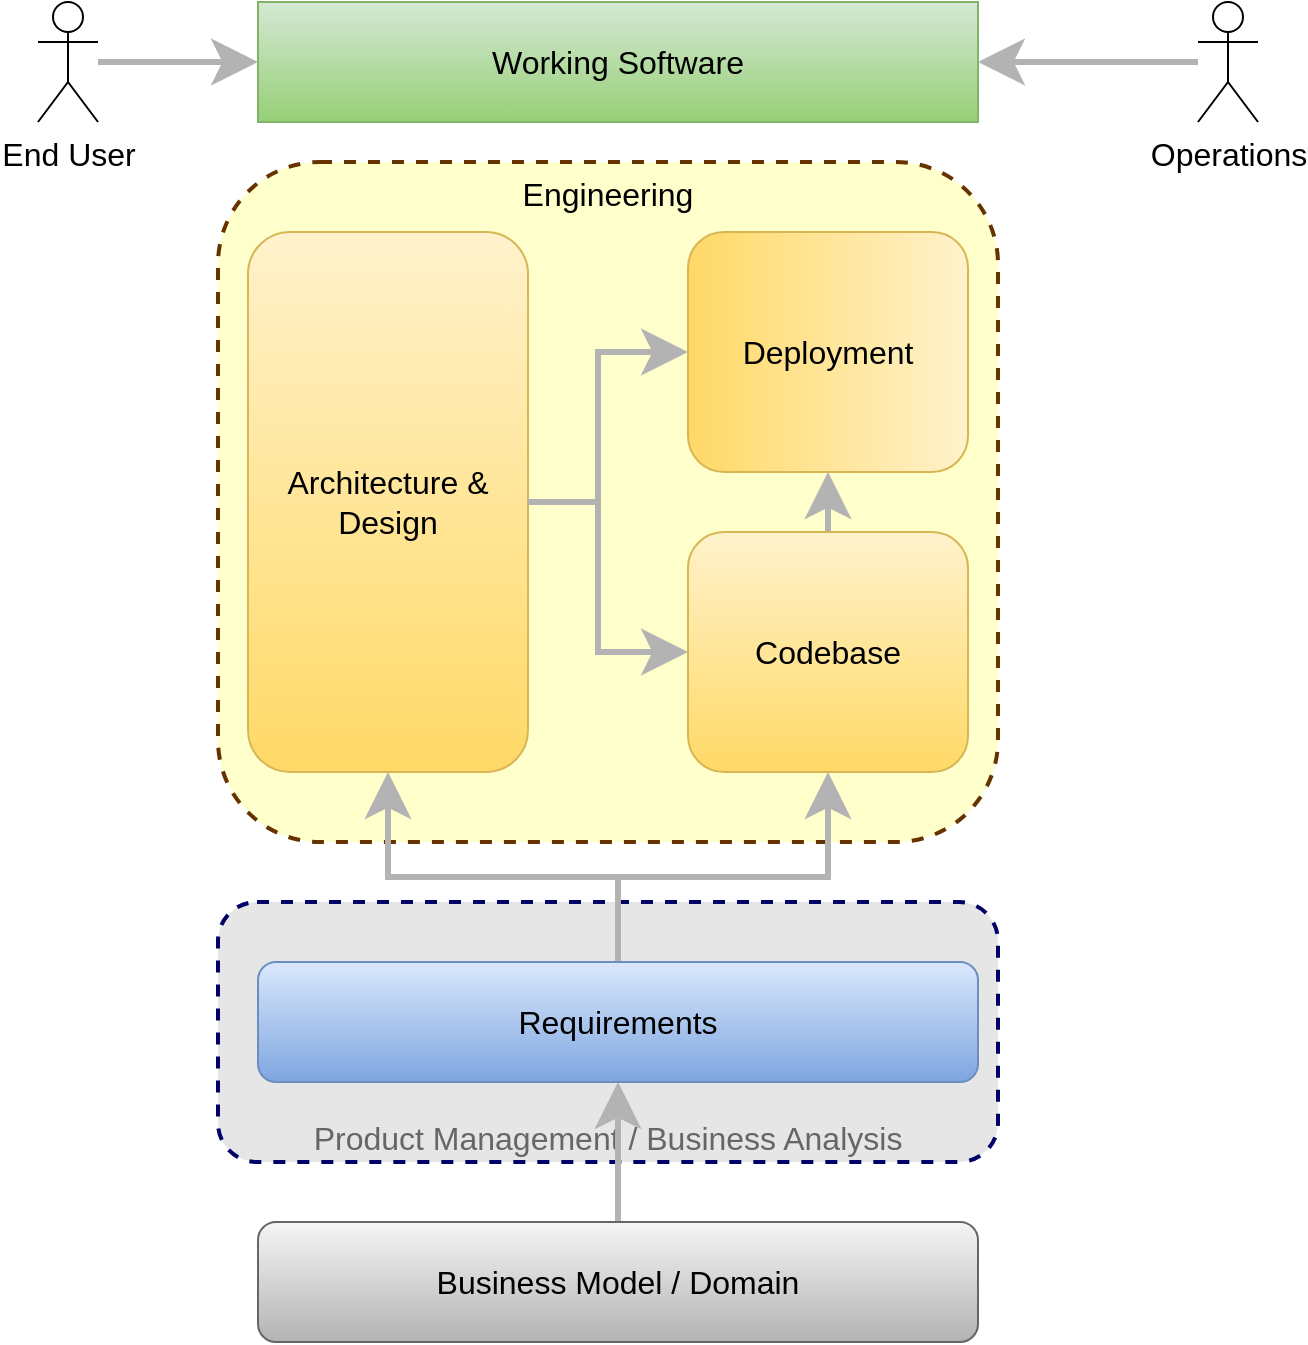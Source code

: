 <mxfile version="20.3.0" type="device" pages="12"><diagram id="WZPbnOkXTVhxq7-NwlL0" name="Page-1"><mxGraphModel dx="868" dy="512" grid="1" gridSize="10" guides="1" tooltips="1" connect="1" arrows="1" fold="1" page="1" pageScale="1" pageWidth="850" pageHeight="1100" math="0" shadow="0"><root><mxCell id="0"/><mxCell id="1" parent="0"/><mxCell id="uoFSb_SOEliDz5zGn2gA-25" value="Product Management / Business Analysis" style="rounded=1;html=1;fontSize=16;dashed=1;strokeWidth=2;verticalAlign=bottom;strokeColor=#000066;fillColor=#E6E6E6;align=center;whiteSpace=wrap;fontColor=#666666;" parent="1" vertex="1"><mxGeometry x="220" y="520" width="390" height="130" as="geometry"/></mxCell><mxCell id="uoFSb_SOEliDz5zGn2gA-24" value="Engineering" style="rounded=1;whiteSpace=wrap;html=1;fontSize=16;dashed=1;strokeWidth=2;verticalAlign=top;strokeColor=#663300;fillColor=#FFFFCC;" parent="1" vertex="1"><mxGeometry x="220" y="150" width="390" height="340" as="geometry"/></mxCell><mxCell id="uoFSb_SOEliDz5zGn2gA-13" value="" style="edgeStyle=orthogonalEdgeStyle;rounded=0;orthogonalLoop=1;jettySize=auto;html=1;fontSize=12;endArrow=classic;startSize=14;endSize=14;endFill=1;shadow=0;strokeWidth=3;strokeColor=#B3B3B3;" parent="1" source="uoFSb_SOEliDz5zGn2gA-1" target="uoFSb_SOEliDz5zGn2gA-2" edge="1"><mxGeometry relative="1" as="geometry"/></mxCell><mxCell id="uoFSb_SOEliDz5zGn2gA-1" value="Business Model / Domain" style="rounded=1;whiteSpace=wrap;html=1;fontSize=16;fillColor=#f5f5f5;gradientColor=#b3b3b3;strokeColor=#666666;glass=0;shadow=0;" parent="1" vertex="1"><mxGeometry x="240" y="680" width="360" height="60" as="geometry"/></mxCell><mxCell id="uoFSb_SOEliDz5zGn2gA-19" value="" style="edgeStyle=orthogonalEdgeStyle;rounded=0;orthogonalLoop=1;jettySize=auto;html=1;shadow=0;strokeColor=#B3B3B3;strokeWidth=3;fontSize=12;endArrow=classic;endFill=1;startSize=14;endSize=14;" parent="1" source="uoFSb_SOEliDz5zGn2gA-2" target="uoFSb_SOEliDz5zGn2gA-4" edge="1"><mxGeometry relative="1" as="geometry"/></mxCell><mxCell id="uoFSb_SOEliDz5zGn2gA-20" value="" style="edgeStyle=orthogonalEdgeStyle;rounded=0;orthogonalLoop=1;jettySize=auto;html=1;shadow=0;strokeColor=#B3B3B3;strokeWidth=3;fontSize=12;endArrow=classic;endFill=1;startSize=14;endSize=14;entryX=0.5;entryY=1;entryDx=0;entryDy=0;" parent="1" source="uoFSb_SOEliDz5zGn2gA-2" target="uoFSb_SOEliDz5zGn2gA-3" edge="1"><mxGeometry relative="1" as="geometry"><mxPoint x="270" y="450" as="targetPoint"/></mxGeometry></mxCell><mxCell id="uoFSb_SOEliDz5zGn2gA-2" value="Requirements" style="rounded=1;whiteSpace=wrap;html=1;fontSize=16;fillColor=#dae8fc;gradientColor=#7ea6e0;strokeColor=#6c8ebf;glass=0;" parent="1" vertex="1"><mxGeometry x="240" y="550" width="360" height="60" as="geometry"/></mxCell><mxCell id="uoFSb_SOEliDz5zGn2gA-21" value="" style="edgeStyle=orthogonalEdgeStyle;rounded=0;orthogonalLoop=1;jettySize=auto;html=1;shadow=0;strokeColor=#B3B3B3;strokeWidth=3;fontSize=12;endArrow=classic;endFill=1;startSize=14;endSize=14;exitX=1;exitY=0.5;exitDx=0;exitDy=0;entryX=0;entryY=0.5;entryDx=0;entryDy=0;" parent="1" source="uoFSb_SOEliDz5zGn2gA-3" target="uoFSb_SOEliDz5zGn2gA-4" edge="1"><mxGeometry relative="1" as="geometry"><mxPoint x="430" y="420" as="targetPoint"/></mxGeometry></mxCell><mxCell id="uoFSb_SOEliDz5zGn2gA-3" value="Architecture &amp;amp; Design" style="rounded=1;whiteSpace=wrap;html=1;fontSize=16;fillColor=#fff2cc;gradientColor=#ffd966;strokeColor=#d6b656;" parent="1" vertex="1"><mxGeometry x="235" y="185" width="140" height="270" as="geometry"/></mxCell><mxCell id="uoFSb_SOEliDz5zGn2gA-22" value="" style="edgeStyle=orthogonalEdgeStyle;rounded=0;orthogonalLoop=1;jettySize=auto;html=1;shadow=0;strokeColor=#B3B3B3;strokeWidth=3;fontSize=12;endArrow=classic;endFill=1;startSize=14;endSize=14;" parent="1" source="uoFSb_SOEliDz5zGn2gA-4" target="uoFSb_SOEliDz5zGn2gA-5" edge="1"><mxGeometry relative="1" as="geometry"/></mxCell><mxCell id="uoFSb_SOEliDz5zGn2gA-4" value="Codebase" style="rounded=1;whiteSpace=wrap;html=1;fontSize=16;fillColor=#fff2cc;gradientColor=#ffd966;strokeColor=#d6b656;glass=0;" parent="1" vertex="1"><mxGeometry x="455" y="335" width="140" height="120" as="geometry"/></mxCell><mxCell id="uoFSb_SOEliDz5zGn2gA-5" value="Deployment" style="rounded=1;whiteSpace=wrap;html=1;fontSize=16;direction=south;fillColor=#fff2cc;gradientColor=#ffd966;strokeColor=#d6b656;glass=0;" parent="1" vertex="1"><mxGeometry x="455" y="185" width="140" height="120" as="geometry"/></mxCell><mxCell id="uoFSb_SOEliDz5zGn2gA-6" value="Working Software" style="rounded=0;whiteSpace=wrap;html=1;fontSize=16;fillColor=#d5e8d4;gradientColor=#97d077;strokeColor=#82b366;" parent="1" vertex="1"><mxGeometry x="240" y="70" width="360" height="60" as="geometry"/></mxCell><mxCell id="uoFSb_SOEliDz5zGn2gA-14" value="" style="edgeStyle=orthogonalEdgeStyle;rounded=0;orthogonalLoop=1;jettySize=auto;html=1;shadow=0;strokeColor=#B3B3B3;strokeWidth=3;fontSize=12;endArrow=classic;endFill=1;startSize=14;endSize=14;" parent="1" source="uoFSb_SOEliDz5zGn2gA-7" target="uoFSb_SOEliDz5zGn2gA-6" edge="1"><mxGeometry relative="1" as="geometry"/></mxCell><mxCell id="uoFSb_SOEliDz5zGn2gA-7" value="End User" style="shape=umlActor;verticalLabelPosition=bottom;verticalAlign=top;html=1;outlineConnect=0;fontSize=16;" parent="1" vertex="1"><mxGeometry x="130" y="70" width="30" height="60" as="geometry"/></mxCell><mxCell id="uoFSb_SOEliDz5zGn2gA-15" value="" style="edgeStyle=orthogonalEdgeStyle;rounded=0;orthogonalLoop=1;jettySize=auto;html=1;shadow=0;strokeColor=#B3B3B3;strokeWidth=3;fontSize=12;endArrow=classic;endFill=1;startSize=14;endSize=14;" parent="1" source="uoFSb_SOEliDz5zGn2gA-8" target="uoFSb_SOEliDz5zGn2gA-6" edge="1"><mxGeometry relative="1" as="geometry"/></mxCell><mxCell id="uoFSb_SOEliDz5zGn2gA-8" value="Operations" style="shape=umlActor;verticalLabelPosition=bottom;verticalAlign=top;html=1;outlineConnect=0;fontSize=16;" parent="1" vertex="1"><mxGeometry x="710" y="70" width="30" height="60" as="geometry"/></mxCell><mxCell id="uoFSb_SOEliDz5zGn2gA-23" value="" style="endArrow=classic;html=1;rounded=0;shadow=0;strokeColor=#B3B3B3;strokeWidth=3;fontSize=12;startSize=14;endSize=14;exitX=1;exitY=0.5;exitDx=0;exitDy=0;edgeStyle=orthogonalEdgeStyle;" parent="1" source="uoFSb_SOEliDz5zGn2gA-3" target="uoFSb_SOEliDz5zGn2gA-5" edge="1"><mxGeometry width="50" height="50" relative="1" as="geometry"><mxPoint x="400" y="260" as="sourcePoint"/><mxPoint x="440" y="270" as="targetPoint"/><Array as="points"><mxPoint x="410" y="320"/><mxPoint x="410" y="245"/></Array></mxGeometry></mxCell></root></mxGraphModel></diagram><diagram id="5bF0X--R2p_G21579NOp" name="Page-2"><mxGraphModel dx="868" dy="512" grid="1" gridSize="10" guides="1" tooltips="1" connect="1" arrows="1" fold="1" page="1" pageScale="1" pageWidth="850" pageHeight="1100" math="0" shadow="0"><root><mxCell id="0"/><mxCell id="1" parent="0"/><mxCell id="ELufrKRk8PIpoGSQG4j3-1" value="Business Drivers" style="rounded=1;whiteSpace=wrap;html=1;fontSize=16;fillColor=#f5f5f5;gradientColor=#b3b3b3;strokeColor=#666666;glass=0;shadow=0;" parent="1" vertex="1"><mxGeometry x="235" y="680" width="360" height="60" as="geometry"/></mxCell><mxCell id="kA_npVOGxRxPxNP6AfpX-7" value="" style="edgeStyle=orthogonalEdgeStyle;rounded=0;orthogonalLoop=1;jettySize=auto;html=1;shadow=0;strokeColor=#B3B3B3;strokeWidth=3;fontSize=12;fontColor=#4D4D4D;endArrow=classic;endFill=1;startSize=14;endSize=14;" parent="1" source="5gFxqy-XIX1x88qmFeNm-1" target="ELufrKRk8PIpoGSQG4j3-1" edge="1"><mxGeometry relative="1" as="geometry"/></mxCell><mxCell id="5gFxqy-XIX1x88qmFeNm-1" value="Product Management / Business Analysis" style="rounded=0;html=1;fontSize=16;dashed=1;strokeWidth=2;verticalAlign=top;strokeColor=#000066;fillColor=#CCE5FF;align=center;whiteSpace=wrap;fontColor=#4D4D4D;" parent="1" vertex="1"><mxGeometry x="220" y="520" width="390" height="130" as="geometry"/></mxCell><mxCell id="5gFxqy-XIX1x88qmFeNm-2" value="Requirements" style="rounded=1;whiteSpace=wrap;html=1;fontSize=16;fillColor=#0050ef;strokeColor=#001DBC;glass=0;fontColor=#ffffff;gradientColor=default;" parent="1" vertex="1"><mxGeometry x="235" y="570" width="360" height="60" as="geometry"/></mxCell><mxCell id="vdYYFJ6TxBdDeZ3Q-xXs-1" value="Engineering" style="rounded=0;whiteSpace=wrap;html=1;fontSize=16;dashed=1;strokeWidth=2;verticalAlign=top;strokeColor=#663300;fillColor=#FFFFCC;fontColor=#4D4D4D;" parent="1" vertex="1"><mxGeometry x="220" y="180" width="390" height="340" as="geometry"/></mxCell><mxCell id="kA_npVOGxRxPxNP6AfpX-1" value="Architecture &amp;amp; Design" style="rounded=1;whiteSpace=wrap;html=1;fontSize=16;fillColor=#d5e8d4;gradientColor=#97d077;strokeColor=#82b366;" parent="1" vertex="1"><mxGeometry x="235" y="215" width="95" height="270" as="geometry"/></mxCell><mxCell id="kA_npVOGxRxPxNP6AfpX-2" value="Codebase" style="rounded=1;whiteSpace=wrap;html=1;fontSize=16;fillColor=#d5e8d4;gradientColor=#97d077;strokeColor=#82b366;" parent="1" vertex="1"><mxGeometry x="370" y="215" width="95" height="270" as="geometry"/></mxCell><mxCell id="kA_npVOGxRxPxNP6AfpX-3" value="Deployment" style="rounded=1;whiteSpace=wrap;html=1;fontSize=16;fillColor=#d5e8d4;gradientColor=#97d077;strokeColor=#82b366;" parent="1" vertex="1"><mxGeometry x="500" y="215" width="95" height="270" as="geometry"/></mxCell><mxCell id="kA_npVOGxRxPxNP6AfpX-4" value="Operations" style="rounded=0;html=1;fontSize=16;dashed=1;strokeWidth=2;verticalAlign=top;strokeColor=#36393d;fillColor=#f9f7ed;align=center;whiteSpace=wrap;" parent="1" vertex="1"><mxGeometry x="220" y="50" width="390" height="130" as="geometry"/></mxCell><mxCell id="kA_npVOGxRxPxNP6AfpX-5" value="Working Software" style="rounded=1;whiteSpace=wrap;html=1;fontSize=16;fillColor=#dae8fc;strokeColor=#6c8ebf;glass=0;gradientColor=#7ea6e0;" parent="1" vertex="1"><mxGeometry x="237.5" y="100" width="360" height="60" as="geometry"/></mxCell></root></mxGraphModel></diagram><diagram id="-2BpZEIrTFhbQNSZvQPF" name="Page-3"><mxGraphModel dx="868" dy="512" grid="1" gridSize="10" guides="1" tooltips="1" connect="1" arrows="1" fold="1" page="1" pageScale="1" pageWidth="850" pageHeight="1100" math="0" shadow="0"><root><mxCell id="0"/><mxCell id="1" parent="0"/><mxCell id="d7TtG5tDbMZ9m7pZ48wu-1" value="Business Model / Domain" style="rounded=1;whiteSpace=wrap;html=1;fontSize=16;fillColor=#f5f5f5;gradientColor=#b3b3b3;strokeColor=#666666;glass=0;shadow=0;opacity=40;textOpacity=50;" parent="1" vertex="1"><mxGeometry x="235" y="690" width="360" height="60" as="geometry"/></mxCell><mxCell id="d7TtG5tDbMZ9m7pZ48wu-2" value="" style="edgeStyle=orthogonalEdgeStyle;rounded=0;orthogonalLoop=1;jettySize=auto;html=1;shadow=0;strokeColor=#B3B3B3;strokeWidth=3;fontSize=12;fontColor=#4D4D4D;endArrow=classic;endFill=1;startSize=14;endSize=14;" parent="1" source="d7TtG5tDbMZ9m7pZ48wu-3" target="d7TtG5tDbMZ9m7pZ48wu-1" edge="1"><mxGeometry relative="1" as="geometry"/></mxCell><mxCell id="d7TtG5tDbMZ9m7pZ48wu-3" value="Product Management / Business Analysis" style="rounded=0;html=1;fontSize=16;dashed=1;strokeWidth=2;verticalAlign=top;strokeColor=#000066;fillColor=#CCE5FF;align=center;whiteSpace=wrap;fontColor=#4D4D4D;" parent="1" vertex="1"><mxGeometry x="220" y="520" width="390" height="130" as="geometry"/></mxCell><mxCell id="d7TtG5tDbMZ9m7pZ48wu-4" value="Requirements" style="rounded=1;html=1;fontSize=16;fillColor=#0050ef;strokeColor=#001DBC;glass=0;fontColor=#ffffff;gradientColor=default;opacity=50;textOpacity=80;" parent="1" vertex="1"><mxGeometry x="235" y="570" width="360" height="60" as="geometry"/></mxCell><mxCell id="d7TtG5tDbMZ9m7pZ48wu-5" value="Engineering" style="rounded=0;whiteSpace=wrap;html=1;fontSize=16;dashed=1;strokeWidth=2;verticalAlign=top;strokeColor=#663300;fillColor=#FFFFCC;fontColor=#4D4D4D;" parent="1" vertex="1"><mxGeometry x="220" y="180" width="390" height="340" as="geometry"/></mxCell><mxCell id="d7TtG5tDbMZ9m7pZ48wu-6" value="Architecture &amp;amp; Design" style="rounded=1;whiteSpace=wrap;html=1;fontSize=16;fillColor=#d5e8d4;gradientColor=#97d077;strokeColor=#82b366;opacity=25;textOpacity=40;" parent="1" vertex="1"><mxGeometry x="235" y="215" width="95" height="270" as="geometry"/></mxCell><mxCell id="d7TtG5tDbMZ9m7pZ48wu-7" value="Codebase" style="rounded=1;whiteSpace=wrap;html=1;fontSize=17;fillColor=#d5e8d4;gradientColor=#97d077;strokeColor=#82b366;strokeWidth=2;" parent="1" vertex="1"><mxGeometry x="370" y="215" width="95" height="270" as="geometry"/></mxCell><mxCell id="d7TtG5tDbMZ9m7pZ48wu-8" value="Deployment" style="rounded=1;whiteSpace=wrap;html=1;fontSize=16;fillColor=#d5e8d4;gradientColor=#97d077;strokeColor=#82b366;opacity=25;textOpacity=40;" parent="1" vertex="1"><mxGeometry x="500" y="215" width="95" height="270" as="geometry"/></mxCell><mxCell id="d7TtG5tDbMZ9m7pZ48wu-9" value="Operations" style="rounded=0;html=1;fontSize=16;dashed=1;strokeWidth=2;verticalAlign=top;strokeColor=#36393d;fillColor=#f9f7ed;align=center;whiteSpace=wrap;" parent="1" vertex="1"><mxGeometry x="220" y="50" width="390" height="130" as="geometry"/></mxCell><mxCell id="d7TtG5tDbMZ9m7pZ48wu-10" value="Working Software" style="rounded=1;whiteSpace=wrap;html=1;fontSize=16;fillColor=#dae8fc;strokeColor=#6c8ebf;glass=0;gradientColor=#7ea6e0;opacity=25;textOpacity=40;" parent="1" vertex="1"><mxGeometry x="237.5" y="100" width="360" height="60" as="geometry"/></mxCell></root></mxGraphModel></diagram><diagram id="Nzlhnm6V3fdTEsdExlqZ" name="Page-4"><mxGraphModel dx="868" dy="512" grid="1" gridSize="10" guides="1" tooltips="1" connect="1" arrows="1" fold="1" page="1" pageScale="1" pageWidth="850" pageHeight="1100" math="0" shadow="0"><root><mxCell id="0"/><mxCell id="1" parent="0"/><mxCell id="0D4kQZ9dNzWWCAT2g7pA-1" value="Business Model / Domain" style="rounded=1;whiteSpace=wrap;html=1;fontSize=16;fillColor=#f5f5f5;gradientColor=#b3b3b3;strokeColor=#666666;glass=0;shadow=0;opacity=60;textOpacity=60;" parent="1" vertex="1"><mxGeometry x="235" y="680" width="360" height="60" as="geometry"/></mxCell><mxCell id="0D4kQZ9dNzWWCAT2g7pA-14" value="" style="edgeStyle=orthogonalEdgeStyle;rounded=0;orthogonalLoop=1;jettySize=auto;html=1;shadow=0;strokeColor=#333333;strokeWidth=3;fontSize=17;fontColor=#4D4D4D;endArrow=classic;endFill=1;startSize=14;endSize=14;" parent="1" source="0D4kQZ9dNzWWCAT2g7pA-3" target="0D4kQZ9dNzWWCAT2g7pA-7" edge="1"><mxGeometry relative="1" as="geometry"/></mxCell><mxCell id="0D4kQZ9dNzWWCAT2g7pA-15" value="" style="edgeStyle=orthogonalEdgeStyle;rounded=0;orthogonalLoop=1;jettySize=auto;html=1;shadow=0;strokeColor=#333333;strokeWidth=3;fontSize=17;fontColor=#4D4D4D;endArrow=classic;endFill=1;startSize=14;endSize=14;" parent="1" source="0D4kQZ9dNzWWCAT2g7pA-3" target="0D4kQZ9dNzWWCAT2g7pA-7" edge="1"><mxGeometry relative="1" as="geometry"/></mxCell><mxCell id="0D4kQZ9dNzWWCAT2g7pA-3" value="Product Management / Business Analysis" style="rounded=0;html=1;fontSize=16;dashed=1;strokeWidth=2;verticalAlign=top;strokeColor=#000066;fillColor=#CCE5FF;align=center;whiteSpace=wrap;fontColor=#4D4D4D;" parent="1" vertex="1"><mxGeometry x="220" y="520" width="390" height="130" as="geometry"/></mxCell><mxCell id="0D4kQZ9dNzWWCAT2g7pA-4" value="Requirements" style="rounded=1;whiteSpace=wrap;html=1;fontSize=16;fillColor=#0050ef;strokeColor=#001DBC;glass=0;fontColor=#ffffff;gradientColor=default;opacity=30;" parent="1" vertex="1"><mxGeometry x="235" y="570" width="360" height="60" as="geometry"/></mxCell><mxCell id="-igeecUazoMCvH2Uv7UB-2" value="" style="edgeStyle=orthogonalEdgeStyle;rounded=0;sketch=0;fillStyle=auto;orthogonalLoop=1;jettySize=auto;html=1;shadow=0;fillColor=#EA6B66;gradientColor=default;gradientDirection=south;opacity=40;" parent="1" source="0D4kQZ9dNzWWCAT2g7pA-5" target="0D4kQZ9dNzWWCAT2g7pA-10" edge="1"><mxGeometry relative="1" as="geometry"/></mxCell><mxCell id="0D4kQZ9dNzWWCAT2g7pA-5" value="Engineering" style="rounded=0;whiteSpace=wrap;html=1;fontSize=16;dashed=1;strokeWidth=2;verticalAlign=top;strokeColor=#663300;fillColor=#FFFFCC;fontColor=#4D4D4D;" parent="1" vertex="1"><mxGeometry x="220" y="180" width="390" height="340" as="geometry"/></mxCell><mxCell id="0D4kQZ9dNzWWCAT2g7pA-6" value="Architecture &amp;amp; Design" style="rounded=1;whiteSpace=wrap;html=1;fontSize=16;fillColor=#d5e8d4;gradientColor=#97d077;strokeColor=#82b366;opacity=60;textOpacity=60;" parent="1" vertex="1"><mxGeometry x="235" y="215" width="95" height="270" as="geometry"/></mxCell><mxCell id="0D4kQZ9dNzWWCAT2g7pA-7" value="Codebase" style="rounded=1;whiteSpace=wrap;html=1;fontSize=16;fillColor=#d5e8d4;gradientColor=#97d077;strokeColor=#82b366;strokeWidth=2;" parent="1" vertex="1"><mxGeometry x="370" y="215" width="95" height="270" as="geometry"/></mxCell><mxCell id="0D4kQZ9dNzWWCAT2g7pA-8" value="Deployment" style="rounded=1;whiteSpace=wrap;html=1;fontSize=16;fillColor=#d5e8d4;gradientColor=#97d077;strokeColor=#82b366;opacity=60;textOpacity=60;" parent="1" vertex="1"><mxGeometry x="500" y="215" width="95" height="270" as="geometry"/></mxCell><mxCell id="0D4kQZ9dNzWWCAT2g7pA-9" value="Operations" style="rounded=0;html=1;fontSize=16;dashed=1;strokeWidth=2;verticalAlign=top;strokeColor=#36393d;fillColor=#f9f7ed;align=center;whiteSpace=wrap;" parent="1" vertex="1"><mxGeometry x="220" y="50" width="390" height="130" as="geometry"/></mxCell><mxCell id="0D4kQZ9dNzWWCAT2g7pA-10" value="Running Software" style="rounded=1;whiteSpace=wrap;html=1;fontSize=16;fillColor=#dae8fc;strokeColor=#6c8ebf;glass=0;gradientColor=#7ea6e0;opacity=60;textOpacity=60;" parent="1" vertex="1"><mxGeometry x="237.5" y="100" width="360" height="60" as="geometry"/></mxCell><mxCell id="-igeecUazoMCvH2Uv7UB-1" value="" style="shape=mxgraph.signs.travel.arrow_north;html=1;pointerEvents=1;fillColor=#CC0000;strokeColor=none;verticalLabelPosition=bottom;verticalAlign=top;align=center;opacity=60;gradientColor=#999999;" parent="1" vertex="1"><mxGeometry x="390" y="140" width="50" height="70" as="geometry"/></mxCell><mxCell id="-igeecUazoMCvH2Uv7UB-3" value="" style="shape=mxgraph.signs.travel.arrow_north;html=1;pointerEvents=1;fillColor=#CC0000;strokeColor=none;verticalLabelPosition=bottom;verticalAlign=top;align=center;opacity=60;gradientColor=#999999;direction=south;" parent="1" vertex="1"><mxGeometry x="470" y="290" width="70" height="50" as="geometry"/></mxCell><mxCell id="-igeecUazoMCvH2Uv7UB-4" value="" style="shape=mxgraph.signs.travel.arrow_north;html=1;pointerEvents=1;fillColor=#CC0000;strokeColor=none;verticalLabelPosition=bottom;verticalAlign=top;align=center;opacity=60;gradientColor=#999999;direction=north;" parent="1" vertex="1"><mxGeometry x="290" y="290" width="70" height="50" as="geometry"/></mxCell><mxCell id="-igeecUazoMCvH2Uv7UB-5" value="" style="shape=mxgraph.signs.travel.arrow_north;html=1;pointerEvents=1;fillColor=#CC0000;strokeColor=none;verticalLabelPosition=bottom;verticalAlign=top;align=center;opacity=60;gradientColor=#999999;direction=west;" parent="1" vertex="1"><mxGeometry x="370" y="495" width="90" height="175" as="geometry"/></mxCell></root></mxGraphModel></diagram><diagram id="hMLgLnrWPU2eRvbLna91" name="Page-6"><mxGraphModel dx="868" dy="512" grid="1" gridSize="10" guides="1" tooltips="1" connect="1" arrows="1" fold="1" page="1" pageScale="1" pageWidth="850" pageHeight="1100" math="0" shadow="0"><root><mxCell id="0"/><mxCell id="1" parent="0"/><mxCell id="dQIE-1n2gE9etfPzcVJb-1" value="Business Model / Domain" style="rounded=1;whiteSpace=wrap;html=1;fontSize=16;fillColor=#f5f5f5;gradientColor=#b3b3b3;strokeColor=#666666;glass=0;shadow=0;" parent="1" vertex="1"><mxGeometry x="235" y="680" width="360" height="60" as="geometry"/></mxCell><mxCell id="dQIE-1n2gE9etfPzcVJb-2" value="" style="edgeStyle=orthogonalEdgeStyle;rounded=0;orthogonalLoop=1;jettySize=auto;html=1;shadow=0;strokeColor=#B3B3B3;strokeWidth=3;fontSize=12;fontColor=#4D4D4D;endArrow=classic;endFill=1;startSize=14;endSize=14;" parent="1" source="dQIE-1n2gE9etfPzcVJb-3" target="dQIE-1n2gE9etfPzcVJb-1" edge="1"><mxGeometry relative="1" as="geometry"/></mxCell><mxCell id="dQIE-1n2gE9etfPzcVJb-3" value="Product Management / Business Analysis" style="rounded=0;html=1;fontSize=16;dashed=1;strokeWidth=2;verticalAlign=top;strokeColor=#000066;fillColor=#CCE5FF;align=center;whiteSpace=wrap;fontColor=#4D4D4D;" parent="1" vertex="1"><mxGeometry x="220" y="520" width="390" height="130" as="geometry"/></mxCell><mxCell id="dQIE-1n2gE9etfPzcVJb-4" value="Requirements" style="rounded=1;whiteSpace=wrap;html=1;fontSize=16;fillColor=#0050ef;strokeColor=#001DBC;glass=0;fontColor=#ffffff;gradientColor=default;" parent="1" vertex="1"><mxGeometry x="235" y="570" width="360" height="60" as="geometry"/></mxCell><mxCell id="dQIE-1n2gE9etfPzcVJb-5" value="Engineering" style="rounded=0;whiteSpace=wrap;html=1;fontSize=16;dashed=1;strokeWidth=2;verticalAlign=top;strokeColor=#663300;fillColor=#FFFFCC;fontColor=#4D4D4D;" parent="1" vertex="1"><mxGeometry x="220" y="180" width="390" height="340" as="geometry"/></mxCell><mxCell id="dQIE-1n2gE9etfPzcVJb-6" value="Architecture &amp;amp; Design" style="rounded=1;whiteSpace=wrap;html=1;fontSize=16;fillColor=#d5e8d4;gradientColor=#97d077;strokeColor=#82b366;" parent="1" vertex="1"><mxGeometry x="235" y="215" width="95" height="270" as="geometry"/></mxCell><mxCell id="dQIE-1n2gE9etfPzcVJb-7" value="Codebase" style="rounded=1;whiteSpace=wrap;html=1;fontSize=16;fillColor=#d5e8d4;gradientColor=#97d077;strokeColor=#82b366;opacity=30;textOpacity=50;strokeWidth=2;" parent="1" vertex="1"><mxGeometry x="370" y="215" width="95" height="270" as="geometry"/></mxCell><mxCell id="dQIE-1n2gE9etfPzcVJb-8" value="Deployment" style="rounded=1;whiteSpace=wrap;html=1;fontSize=16;fillColor=#d5e8d4;gradientColor=#97d077;strokeColor=#82b366;" parent="1" vertex="1"><mxGeometry x="500" y="215" width="95" height="270" as="geometry"/></mxCell><mxCell id="dQIE-1n2gE9etfPzcVJb-9" value="Operations" style="rounded=0;html=1;fontSize=16;dashed=1;strokeWidth=2;verticalAlign=top;strokeColor=#36393d;fillColor=#f9f7ed;align=center;whiteSpace=wrap;" parent="1" vertex="1"><mxGeometry x="220" y="50" width="390" height="130" as="geometry"/></mxCell><mxCell id="dQIE-1n2gE9etfPzcVJb-10" value="Working Software" style="rounded=1;whiteSpace=wrap;html=1;fontSize=16;fillColor=#dae8fc;strokeColor=#6c8ebf;glass=0;gradientColor=#7ea6e0;" parent="1" vertex="1"><mxGeometry x="237.5" y="100" width="360" height="60" as="geometry"/></mxCell></root></mxGraphModel></diagram><diagram id="OJo9-tWDV1mmk48rEohg" name="Page-9"><mxGraphModel dx="868" dy="512" grid="1" gridSize="10" guides="1" tooltips="1" connect="1" arrows="1" fold="1" page="1" pageScale="1" pageWidth="850" pageHeight="1100" math="0" shadow="0"><root><mxCell id="0"/><mxCell id="1" parent="0"/><mxCell id="BjJRek7e1hUL3wDcIsF5-1" value="Business Drivers" style="rounded=1;whiteSpace=wrap;html=1;fontSize=16;fillColor=#f5f5f5;gradientColor=#b3b3b3;strokeColor=#666666;glass=0;shadow=0;" parent="1" vertex="1"><mxGeometry x="235" y="660" width="330" height="60" as="geometry"/></mxCell><mxCell id="BjJRek7e1hUL3wDcIsF5-2" value="" style="edgeStyle=orthogonalEdgeStyle;rounded=0;orthogonalLoop=1;jettySize=auto;html=1;shadow=0;strokeColor=#B3B3B3;strokeWidth=3;fontSize=12;fontColor=#4D4D4D;endArrow=classic;endFill=1;startSize=14;endSize=14;" parent="1" source="BjJRek7e1hUL3wDcIsF5-3" target="BjJRek7e1hUL3wDcIsF5-1" edge="1"><mxGeometry relative="1" as="geometry"/></mxCell><mxCell id="BjJRek7e1hUL3wDcIsF5-3" value="Product Management / Business Analysis" style="rounded=0;html=1;fontSize=16;dashed=1;strokeWidth=2;verticalAlign=top;strokeColor=#000066;fillColor=#CCE5FF;align=center;whiteSpace=wrap;fontColor=#4D4D4D;" parent="1" vertex="1"><mxGeometry x="220" y="520" width="360" height="110" as="geometry"/></mxCell><mxCell id="BjJRek7e1hUL3wDcIsF5-4" value="Requirements" style="rounded=1;whiteSpace=wrap;html=1;fontSize=16;fillColor=#0050ef;strokeColor=#001DBC;glass=0;fontColor=#ffffff;gradientColor=default;" parent="1" vertex="1"><mxGeometry x="235" y="560" width="330" height="60" as="geometry"/></mxCell><mxCell id="BjJRek7e1hUL3wDcIsF5-5" value="Engineering" style="rounded=0;whiteSpace=wrap;html=1;fontSize=16;dashed=1;strokeWidth=2;verticalAlign=top;strokeColor=#663300;fillColor=#FFFFCC;fontColor=#4D4D4D;" parent="1" vertex="1"><mxGeometry x="220" y="330" width="360" height="190" as="geometry"/></mxCell><mxCell id="BjJRek7e1hUL3wDcIsF5-6" value="Architecture &amp;amp; Design" style="rounded=1;whiteSpace=wrap;html=1;fontSize=16;fillColor=#d5e8d4;gradientColor=#97d077;strokeColor=#82b366;" parent="1" vertex="1"><mxGeometry x="235" y="360" width="90" height="150" as="geometry"/></mxCell><mxCell id="BjJRek7e1hUL3wDcIsF5-7" value="Codebase" style="rounded=1;whiteSpace=wrap;html=1;fontSize=16;fillColor=#d5e8d4;gradientColor=#97d077;strokeColor=#82b366;opacity=30;textOpacity=50;strokeWidth=2;" parent="1" vertex="1"><mxGeometry x="350" y="440" width="90" height="70" as="geometry"/></mxCell><mxCell id="BjJRek7e1hUL3wDcIsF5-8" value="Deployment" style="rounded=1;whiteSpace=wrap;html=1;fontSize=16;fillColor=#d5e8d4;gradientColor=#97d077;strokeColor=#82b366;" parent="1" vertex="1"><mxGeometry x="472.5" y="360" width="90" height="150" as="geometry"/></mxCell><mxCell id="BjJRek7e1hUL3wDcIsF5-9" value="Operations" style="rounded=0;html=1;fontSize=16;dashed=1;strokeWidth=2;verticalAlign=top;strokeColor=#36393d;fillColor=#f9f7ed;align=center;whiteSpace=wrap;" parent="1" vertex="1"><mxGeometry x="220" y="220" width="360" height="110" as="geometry"/></mxCell><mxCell id="BjJRek7e1hUL3wDcIsF5-10" value="Working Software" style="rounded=1;whiteSpace=wrap;html=1;fontSize=16;fillColor=#dae8fc;strokeColor=#6c8ebf;glass=0;gradientColor=#7ea6e0;" parent="1" vertex="1"><mxGeometry x="232.5" y="260" width="330" height="60" as="geometry"/></mxCell><mxCell id="BjJRek7e1hUL3wDcIsF5-11" value="Codebase" style="rounded=1;whiteSpace=wrap;html=1;fontSize=16;opacity=10;textOpacity=50;strokeWidth=2;" parent="1" vertex="1"><mxGeometry x="350" y="360" width="90" height="70" as="geometry"/></mxCell><mxCell id="BjJRek7e1hUL3wDcIsF5-12" value="" style="verticalLabelPosition=bottom;verticalAlign=top;html=1;shape=mxgraph.basic.x;opacity=25;fillColor=#d80073;strokeColor=#A50040;fontColor=#ffffff;" parent="1" vertex="1"><mxGeometry x="382.5" y="382.5" width="25" height="25" as="geometry"/></mxCell><mxCell id="BjJRek7e1hUL3wDcIsF5-13" value="" style="verticalLabelPosition=bottom;verticalAlign=top;html=1;shape=mxgraph.basic.tick;opacity=35;fillColor=#60a917;fontColor=#ffffff;strokeColor=#2D7600;" parent="1" vertex="1"><mxGeometry x="382.5" y="455" width="25" height="40" as="geometry"/></mxCell></root></mxGraphModel></diagram><diagram id="zvpc9v5yMGw1xFJZD4yg" name="Page-5"><mxGraphModel dx="868" dy="512" grid="1" gridSize="10" guides="1" tooltips="1" connect="1" arrows="1" fold="1" page="1" pageScale="1" pageWidth="850" pageHeight="1100" math="0" shadow="0"><root><mxCell id="0"/><mxCell id="1" parent="0"/><mxCell id="uwB8ritQj0AAttzZ_dNV-3" value="Implementation of Visualization" style="rounded=0;html=1;shadow=0;glass=0;dashed=1;strokeColor=#666666;strokeWidth=2;fontSize=15;fontColor=#333333;fillColor=#f5f5f5;opacity=60;verticalAlign=top;whiteSpace=wrap;" parent="1" vertex="1"><mxGeometry x="365" y="100" width="175" height="300" as="geometry"/></mxCell><mxCell id="ThnDclOGNPzthf9EhSVO-1" value="Architecture &amp;amp; Design" style="rounded=1;whiteSpace=wrap;html=1;fontSize=16;fillColor=#d5e8d4;gradientColor=#97d077;strokeColor=#82b366;" parent="1" vertex="1"><mxGeometry x="80" y="115" width="95" height="270" as="geometry"/></mxCell><mxCell id="uwB8ritQj0AAttzZ_dNV-1" value="Codebase" style="rounded=1;whiteSpace=wrap;html=1;fontSize=16;fillColor=#d5e8d4;gradientColor=#97d077;strokeColor=#82b366;" parent="1" vertex="1"><mxGeometry x="400" y="275" width="95" height="110" as="geometry"/></mxCell><mxCell id="uwB8ritQj0AAttzZ_dNV-2" value="Deployment" style="rounded=1;whiteSpace=wrap;html=1;fontSize=16;fillColor=#d5e8d4;gradientColor=#97d077;strokeColor=#82b366;" parent="1" vertex="1"><mxGeometry x="400" y="150" width="95" height="110" as="geometry"/></mxCell><mxCell id="uwB8ritQj0AAttzZ_dNV-6" value="Visualization" style="html=1;shadow=0;dashed=0;align=center;verticalAlign=middle;shape=mxgraph.arrows2.arrow;dy=0.6;dx=40;notch=0;rounded=0;glass=0;strokeColor=#663300;strokeWidth=2;fontSize=17;fontColor=#4D4D4D;fillColor=#FFE6CC;gradientColor=none;" parent="1" vertex="1"><mxGeometry x="190" y="180" width="150" height="70" as="geometry"/></mxCell><mxCell id="uwB8ritQj0AAttzZ_dNV-7" value="Feedback" style="html=1;shadow=0;dashed=0;align=center;verticalAlign=middle;shape=mxgraph.arrows2.arrow;dy=0.6;dx=40;notch=0;rounded=0;glass=0;strokeColor=#663300;strokeWidth=2;fontSize=17;fontColor=#4D4D4D;fillColor=#FFE6CC;gradientColor=none;flipH=1;" parent="1" vertex="1"><mxGeometry x="190" y="270" width="150" height="70" as="geometry"/></mxCell></root></mxGraphModel></diagram><diagram id="-JxMWxUQcK6bqrtCZ8Yl" name="Page-8"><mxGraphModel dx="868" dy="512" grid="1" gridSize="10" guides="1" tooltips="1" connect="1" arrows="1" fold="1" page="1" pageScale="1" pageWidth="850" pageHeight="1100" math="0" shadow="0"><root><mxCell id="0"/><mxCell id="1" parent="0"/><mxCell id="_tMGYNqWkIOu0Zsgu4ri-1" value="Implementation of Visualization" style="rounded=0;html=1;shadow=0;glass=0;dashed=1;strokeColor=#666666;strokeWidth=2;fontSize=15;fontColor=#333333;fillColor=#f5f5f5;opacity=30;verticalAlign=top;whiteSpace=wrap;" parent="1" vertex="1"><mxGeometry x="365" y="100" width="175" height="300" as="geometry"/></mxCell><mxCell id="_tMGYNqWkIOu0Zsgu4ri-2" value="Architecture &amp;amp; Design" style="rounded=1;whiteSpace=wrap;html=1;fontSize=16;fillColor=#d5e8d4;gradientColor=#97d077;strokeColor=#82b366;" parent="1" vertex="1"><mxGeometry x="80" y="115" width="95" height="270" as="geometry"/></mxCell><mxCell id="_tMGYNqWkIOu0Zsgu4ri-3" value="Codebase" style="rounded=1;whiteSpace=wrap;html=1;fontSize=16;fillColor=#d5e8d4;gradientColor=#97d077;strokeColor=#82b366;opacity=25;" parent="1" vertex="1"><mxGeometry x="400" y="275" width="95" height="110" as="geometry"/></mxCell><mxCell id="_tMGYNqWkIOu0Zsgu4ri-4" value="Deployment" style="rounded=1;whiteSpace=wrap;html=1;fontSize=16;fillColor=#d5e8d4;gradientColor=#97d077;strokeColor=#82b366;opacity=50;" parent="1" vertex="1"><mxGeometry x="400" y="150" width="95" height="110" as="geometry"/></mxCell><mxCell id="_tMGYNqWkIOu0Zsgu4ri-5" value="Visualization" style="html=1;shadow=0;dashed=0;align=center;verticalAlign=middle;shape=mxgraph.arrows2.arrow;dy=0.6;dx=40;notch=0;rounded=0;glass=0;strokeColor=#663300;strokeWidth=2;fontSize=17;fontColor=#4D4D4D;fillColor=#FFE6CC;gradientColor=none;" parent="1" vertex="1"><mxGeometry x="190" y="180" width="150" height="70" as="geometry"/></mxCell><mxCell id="_tMGYNqWkIOu0Zsgu4ri-6" value="Feedback" style="shadow=0;dashed=0;align=center;verticalAlign=middle;shape=mxgraph.arrows2.arrow;dy=0.6;dx=40;notch=0;rounded=0;glass=0;strokeColor=#663300;strokeWidth=2;fontSize=17;fontColor=#4D4D4D;fillColor=#FFE6CC;gradientColor=#E6E6E6;opacity=20;flipH=1;html=1;fillStyle=auto;gradientDirection=south;" parent="1" vertex="1"><mxGeometry x="190" y="270" width="150" height="70" as="geometry"/></mxCell></root></mxGraphModel></diagram><diagram id="YQ9-OCJOEdlue82eynwq" name="Page-7"><mxGraphModel dx="868" dy="512" grid="1" gridSize="10" guides="1" tooltips="1" connect="1" arrows="1" fold="1" page="1" pageScale="1" pageWidth="850" pageHeight="1100" math="0" shadow="0"><root><mxCell id="0"/><mxCell id="1" parent="0"/><mxCell id="ENLZOai0Azx22uZThBLV-2" value="" style="rounded=0;orthogonalLoop=1;jettySize=auto;html=1;shadow=0;strokeColor=#4D4D4D;strokeWidth=1;fontSize=13;fontColor=#4D4D4D;endArrow=classic;endFill=1;startSize=14;endSize=14;startArrow=classic;startFill=1;exitX=0.5;exitY=0.5;exitDx=0;exitDy=0;exitPerimeter=0;edgeStyle=elbowEdgeStyle;" parent="1" source="GTpcxsEvL-j1SxA6eA01-1" target="0f6uFIAU0fgdcbgKO_Ix-6" edge="1"><mxGeometry relative="1" as="geometry"/></mxCell><mxCell id="GTpcxsEvL-j1SxA6eA01-1" value="Architect Role" style="shape=umlActor;verticalLabelPosition=bottom;verticalAlign=top;html=1;outlineConnect=0;rounded=0;shadow=0;glass=0;strokeColor=#663300;strokeWidth=2;fontSize=15;fontColor=#000000;fillColor=#000000;gradientColor=none;opacity=30;whiteSpace=wrap;aspect=fixed;align=center;" parent="1" vertex="1"><mxGeometry x="350" y="220" width="64.29" height="90" as="geometry"/></mxCell><mxCell id="0f6uFIAU0fgdcbgKO_Ix-1" value="External Suppliers (Integrations)" style="rounded=1;whiteSpace=wrap;html=1;fontSize=16;fillColor=#f5f5f5;strokeColor=#666666;gradientColor=#b3b3b3;" parent="1" vertex="1"><mxGeometry x="157.15" y="170" width="150" height="70" as="geometry"/></mxCell><mxCell id="0f6uFIAU0fgdcbgKO_Ix-2" value="Customers&lt;br&gt;(Integrations)" style="rounded=1;whiteSpace=wrap;html=1;fontSize=16;fillColor=#f5f5f5;strokeColor=#666666;gradientColor=#b3b3b3;" parent="1" vertex="1"><mxGeometry x="157.15" y="274" width="150" height="70" as="geometry"/></mxCell><mxCell id="0f6uFIAU0fgdcbgKO_Ix-5" value="Operations" style="rounded=1;whiteSpace=wrap;html=1;fontSize=16;fillColor=#dae8fc;strokeColor=#6c8ebf;gradientColor=#7ea6e0;" parent="1" vertex="1"><mxGeometry x="307.15" y="90" width="150" height="70" as="geometry"/></mxCell><mxCell id="0f6uFIAU0fgdcbgKO_Ix-6" value="Engineering" style="rounded=1;whiteSpace=wrap;html=1;fontSize=16;fillColor=#d5e8d4;strokeColor=#82b366;gradientColor=#97D077;glass=0;" parent="1" vertex="1"><mxGeometry x="452.14" y="274" width="150" height="70" as="geometry"/></mxCell><mxCell id="0f6uFIAU0fgdcbgKO_Ix-7" value="Product Management" style="rounded=1;whiteSpace=wrap;html=1;fontSize=16;fillColor=#0050EF;strokeColor=#006EAF;fontColor=#ffffff;gradientColor=default;" parent="1" vertex="1"><mxGeometry x="340" y="370" width="150" height="70" as="geometry"/></mxCell><mxCell id="ENLZOai0Azx22uZThBLV-3" value="" style="endArrow=classic;startArrow=classic;html=1;rounded=0;shadow=0;strokeColor=#4D4D4D;strokeWidth=1;fontSize=13;fontColor=#4D4D4D;startSize=14;endSize=14;entryX=0.5;entryY=1;entryDx=0;entryDy=0;" parent="1" source="GTpcxsEvL-j1SxA6eA01-1" target="0f6uFIAU0fgdcbgKO_Ix-5" edge="1"><mxGeometry width="50" height="50" relative="1" as="geometry"><mxPoint x="370" y="160" as="sourcePoint"/><mxPoint x="420" y="110" as="targetPoint"/></mxGeometry></mxCell><mxCell id="ENLZOai0Azx22uZThBLV-4" value="" style="endArrow=classic;startArrow=classic;html=1;rounded=0;shadow=0;strokeColor=#4D4D4D;strokeWidth=1;fontSize=13;fontColor=#4D4D4D;startSize=14;endSize=14;entryX=0.5;entryY=0;entryDx=0;entryDy=0;exitX=1;exitY=1;exitDx=0;exitDy=0;exitPerimeter=0;" parent="1" source="GTpcxsEvL-j1SxA6eA01-1" target="0f6uFIAU0fgdcbgKO_Ix-7" edge="1"><mxGeometry width="50" height="50" relative="1" as="geometry"><mxPoint x="440" y="320" as="sourcePoint"/><mxPoint x="500" y="370" as="targetPoint"/></mxGeometry></mxCell><mxCell id="ENLZOai0Azx22uZThBLV-5" value="" style="endArrow=classic;startArrow=classic;html=1;rounded=0;shadow=0;strokeColor=#4D4D4D;strokeWidth=1;fontSize=13;fontColor=#000000;startSize=14;endSize=14;exitX=0;exitY=0.333;exitDx=0;exitDy=0;exitPerimeter=0;entryX=1;entryY=0.5;entryDx=0;entryDy=0;startFill=1;endFill=1;" parent="1" source="GTpcxsEvL-j1SxA6eA01-1" target="0f6uFIAU0fgdcbgKO_Ix-1" edge="1"><mxGeometry width="50" height="50" relative="1" as="geometry"><mxPoint x="320" y="130" as="sourcePoint"/><mxPoint x="370" y="80" as="targetPoint"/></mxGeometry></mxCell><mxCell id="ENLZOai0Azx22uZThBLV-6" value="" style="endArrow=classic;startArrow=classic;html=1;rounded=0;shadow=0;strokeColor=#4D4D4D;strokeWidth=1;fontSize=13;fontColor=#000000;startSize=14;endSize=14;exitX=1;exitY=0.5;exitDx=0;exitDy=0;endFill=1;startFill=1;entryX=0.5;entryY=0.5;entryDx=0;entryDy=0;entryPerimeter=0;edgeStyle=orthogonalEdgeStyle;" parent="1" source="0f6uFIAU0fgdcbgKO_Ix-2" target="GTpcxsEvL-j1SxA6eA01-1" edge="1"><mxGeometry width="50" height="50" relative="1" as="geometry"><mxPoint x="300" y="290" as="sourcePoint"/><mxPoint x="400" y="230" as="targetPoint"/></mxGeometry></mxCell><mxCell id="MhAGhQmegvLEofPu5yI5-1" value="Engineering Management" style="rounded=1;whiteSpace=wrap;html=1;fontSize=16;fillColor=#d5e8d4;strokeColor=#82b366;gradientColor=#97D077;glass=0;" parent="1" vertex="1"><mxGeometry x="452.14" y="170" width="150" height="70" as="geometry"/></mxCell><mxCell id="MhAGhQmegvLEofPu5yI5-2" value="" style="endArrow=classic;startArrow=classic;html=1;rounded=0;shadow=0;strokeColor=#4D4D4D;strokeWidth=1;fontSize=13;fontColor=#4D4D4D;startSize=14;endSize=14;exitX=1;exitY=0.333;exitDx=0;exitDy=0;exitPerimeter=0;entryX=0;entryY=0.5;entryDx=0;entryDy=0;" parent="1" source="GTpcxsEvL-j1SxA6eA01-1" target="MhAGhQmegvLEofPu5yI5-1" edge="1"><mxGeometry width="50" height="50" relative="1" as="geometry"><mxPoint x="470" y="224.667" as="sourcePoint"/><mxPoint x="560" y="95" as="targetPoint"/></mxGeometry></mxCell></root></mxGraphModel></diagram><diagram id="4NQL_4tV8iBvKZx3Ukfi" name="Page-10"><mxGraphModel dx="868" dy="512" grid="1" gridSize="10" guides="1" tooltips="1" connect="1" arrows="1" fold="1" page="1" pageScale="1" pageWidth="850" pageHeight="1100" math="0" shadow="0"><root><mxCell id="0"/><mxCell id="1" parent="0"/><mxCell id="jApWDcCmuY0ge5Fa0uBN-1" value="Business Drivers" style="rounded=1;whiteSpace=wrap;html=1;fontSize=16;fillColor=#f5f5f5;gradientColor=#b3b3b3;strokeColor=#666666;glass=0;shadow=0;opacity=60;textOpacity=60;" parent="1" vertex="1"><mxGeometry x="230" y="640" width="330" height="60" as="geometry"/></mxCell><mxCell id="jApWDcCmuY0ge5Fa0uBN-2" value="" style="edgeStyle=orthogonalEdgeStyle;rounded=0;orthogonalLoop=1;jettySize=auto;html=1;shadow=0;strokeColor=#333333;strokeWidth=3;fontSize=17;fontColor=#4D4D4D;endArrow=classic;endFill=1;startSize=14;endSize=14;" parent="1" source="jApWDcCmuY0ge5Fa0uBN-4" target="jApWDcCmuY0ge5Fa0uBN-9" edge="1"><mxGeometry relative="1" as="geometry"/></mxCell><mxCell id="jApWDcCmuY0ge5Fa0uBN-3" value="" style="edgeStyle=orthogonalEdgeStyle;rounded=0;orthogonalLoop=1;jettySize=auto;html=1;shadow=0;strokeColor=#333333;strokeWidth=3;fontSize=17;fontColor=#4D4D4D;endArrow=classic;endFill=1;startSize=14;endSize=14;" parent="1" source="jApWDcCmuY0ge5Fa0uBN-4" target="jApWDcCmuY0ge5Fa0uBN-9" edge="1"><mxGeometry relative="1" as="geometry"/></mxCell><mxCell id="jApWDcCmuY0ge5Fa0uBN-4" value="Product Management / Business Analysis" style="rounded=0;html=1;fontSize=16;dashed=1;strokeWidth=2;verticalAlign=top;strokeColor=#000066;fillColor=#CCE5FF;align=center;whiteSpace=wrap;fontColor=#4D4D4D;" parent="1" vertex="1"><mxGeometry x="220" y="510" width="360" height="110" as="geometry"/></mxCell><mxCell id="jApWDcCmuY0ge5Fa0uBN-5" value="Requirements" style="rounded=1;whiteSpace=wrap;html=1;fontSize=16;fillColor=#0050ef;strokeColor=#001DBC;glass=0;fontColor=#ffffff;gradientColor=default;opacity=30;" parent="1" vertex="1"><mxGeometry x="235" y="547.5" width="330" height="60" as="geometry"/></mxCell><mxCell id="jApWDcCmuY0ge5Fa0uBN-7" value="Engineering" style="rounded=0;whiteSpace=wrap;html=1;fontSize=16;dashed=1;strokeWidth=2;verticalAlign=top;strokeColor=#663300;fillColor=#FFFFCC;fontColor=#4D4D4D;" parent="1" vertex="1"><mxGeometry x="220" y="320" width="360" height="190" as="geometry"/></mxCell><mxCell id="jApWDcCmuY0ge5Fa0uBN-8" value="Architecture &amp;amp; Design" style="rounded=1;whiteSpace=wrap;html=1;fontSize=16;fillColor=#d5e8d4;gradientColor=#97d077;strokeColor=#82b366;opacity=60;textOpacity=60;" parent="1" vertex="1"><mxGeometry x="235" y="350" width="90" height="140" as="geometry"/></mxCell><mxCell id="jApWDcCmuY0ge5Fa0uBN-9" value="Codebase" style="rounded=1;whiteSpace=wrap;html=1;fontSize=16;fillColor=#d5e8d4;gradientColor=#97d077;strokeColor=#82b366;strokeWidth=2;" parent="1" vertex="1"><mxGeometry x="356" y="350" width="90" height="140" as="geometry"/></mxCell><mxCell id="jApWDcCmuY0ge5Fa0uBN-10" value="Deployment" style="rounded=1;whiteSpace=wrap;html=1;fontSize=16;fillColor=#d5e8d4;gradientColor=#97d077;strokeColor=#82b366;opacity=60;textOpacity=60;" parent="1" vertex="1"><mxGeometry x="475" y="350" width="90" height="140" as="geometry"/></mxCell><mxCell id="jApWDcCmuY0ge5Fa0uBN-11" value="Operations" style="rounded=0;html=1;fontSize=16;dashed=1;strokeWidth=2;verticalAlign=top;strokeColor=#36393d;fillColor=#f9f7ed;align=center;whiteSpace=wrap;" parent="1" vertex="1"><mxGeometry x="221" y="210" width="360" height="110" as="geometry"/></mxCell><mxCell id="jApWDcCmuY0ge5Fa0uBN-12" value="Running Software" style="rounded=1;whiteSpace=wrap;html=1;fontSize=16;fillColor=#dae8fc;strokeColor=#6c8ebf;glass=0;gradientColor=#7ea6e0;opacity=60;textOpacity=60;" parent="1" vertex="1"><mxGeometry x="230" y="240" width="330" height="60" as="geometry"/></mxCell><mxCell id="jApWDcCmuY0ge5Fa0uBN-13" value="" style="shape=mxgraph.signs.travel.arrow_north;html=1;pointerEvents=1;fillColor=#CC0000;strokeColor=none;verticalLabelPosition=bottom;verticalAlign=top;align=center;opacity=60;gradientColor=#999999;" parent="1" vertex="1"><mxGeometry x="382.5" y="300" width="35" height="40" as="geometry"/></mxCell><mxCell id="jApWDcCmuY0ge5Fa0uBN-14" value="" style="shape=mxgraph.signs.travel.arrow_north;html=1;pointerEvents=1;fillColor=#CC0000;strokeColor=none;verticalLabelPosition=bottom;verticalAlign=top;align=center;opacity=60;gradientColor=#999999;direction=south;" parent="1" vertex="1"><mxGeometry x="450" y="405" width="30" height="30" as="geometry"/></mxCell><mxCell id="jApWDcCmuY0ge5Fa0uBN-15" value="" style="shape=mxgraph.signs.travel.arrow_north;html=1;pointerEvents=1;fillColor=#CC0000;strokeColor=none;verticalLabelPosition=bottom;verticalAlign=top;align=center;opacity=60;gradientColor=#999999;direction=north;" parent="1" vertex="1"><mxGeometry x="320" y="405" width="30" height="30" as="geometry"/></mxCell><mxCell id="jApWDcCmuY0ge5Fa0uBN-16" value="" style="shape=mxgraph.signs.travel.arrow_north;html=1;pointerEvents=1;fillColor=#CC0000;strokeColor=none;verticalLabelPosition=bottom;verticalAlign=top;align=center;opacity=60;gradientColor=#999999;direction=west;" parent="1" vertex="1"><mxGeometry x="375" y="500" width="50" height="130" as="geometry"/></mxCell></root></mxGraphModel></diagram><diagram id="coNMnv1lSnkTkt6WaQ_F" name="Page-11"><mxGraphModel dx="868" dy="512" grid="1" gridSize="10" guides="1" tooltips="1" connect="1" arrows="1" fold="1" page="1" pageScale="1" pageWidth="850" pageHeight="1100" math="0" shadow="0"><root><mxCell id="0"/><mxCell id="1" parent="0"/><mxCell id="7ZHKDeneCwHfm4gMFPTE-1" value="Business Drivers" style="rounded=1;whiteSpace=wrap;html=1;fontSize=16;fillColor=#f5f5f5;gradientColor=#b3b3b3;strokeColor=#666666;glass=0;shadow=0;opacity=25;textOpacity=60;" parent="1" vertex="1"><mxGeometry x="230" y="640" width="330" height="60" as="geometry"/></mxCell><mxCell id="7ZHKDeneCwHfm4gMFPTE-2" value="" style="edgeStyle=orthogonalEdgeStyle;rounded=0;orthogonalLoop=1;jettySize=auto;html=1;shadow=0;strokeColor=#333333;strokeWidth=3;fontSize=17;fontColor=#4D4D4D;endArrow=classic;endFill=1;startSize=14;endSize=14;" parent="1" source="7ZHKDeneCwHfm4gMFPTE-4" target="7ZHKDeneCwHfm4gMFPTE-8" edge="1"><mxGeometry relative="1" as="geometry"/></mxCell><mxCell id="7ZHKDeneCwHfm4gMFPTE-3" value="" style="edgeStyle=orthogonalEdgeStyle;rounded=0;orthogonalLoop=1;jettySize=auto;html=1;shadow=0;strokeColor=#333333;strokeWidth=3;fontSize=17;fontColor=#4D4D4D;endArrow=classic;endFill=1;startSize=14;endSize=14;" parent="1" source="7ZHKDeneCwHfm4gMFPTE-4" target="7ZHKDeneCwHfm4gMFPTE-8" edge="1"><mxGeometry relative="1" as="geometry"/></mxCell><mxCell id="7ZHKDeneCwHfm4gMFPTE-4" value="Product Management / Business Analysis" style="rounded=0;html=1;fontSize=16;dashed=1;strokeWidth=2;verticalAlign=top;strokeColor=#000066;fillColor=#CCE5FF;align=center;whiteSpace=wrap;fontColor=#4D4D4D;" parent="1" vertex="1"><mxGeometry x="220" y="510" width="360" height="110" as="geometry"/></mxCell><mxCell id="7ZHKDeneCwHfm4gMFPTE-5" value="Requirements" style="rounded=1;whiteSpace=wrap;html=1;fontSize=16;fillColor=#0050ef;strokeColor=#001DBC;glass=0;fontColor=#ffffff;gradientColor=default;opacity=50;" parent="1" vertex="1"><mxGeometry x="235" y="547.5" width="330" height="60" as="geometry"/></mxCell><mxCell id="7ZHKDeneCwHfm4gMFPTE-6" value="Engineering" style="rounded=0;whiteSpace=wrap;html=1;fontSize=16;dashed=1;strokeWidth=2;verticalAlign=top;strokeColor=#663300;fillColor=#FFFFCC;fontColor=#4D4D4D;" parent="1" vertex="1"><mxGeometry x="220" y="320" width="360" height="190" as="geometry"/></mxCell><mxCell id="7ZHKDeneCwHfm4gMFPTE-7" value="Architecture &amp;amp; Design" style="rounded=1;whiteSpace=wrap;html=1;fontSize=16;fillColor=#d5e8d4;gradientColor=#97d077;strokeColor=#82b366;opacity=25;textOpacity=60;" parent="1" vertex="1"><mxGeometry x="235" y="350" width="90" height="140" as="geometry"/></mxCell><mxCell id="7ZHKDeneCwHfm4gMFPTE-8" value="Codebase" style="rounded=1;whiteSpace=wrap;html=1;fontSize=16;fillColor=#d5e8d4;gradientColor=#97d077;strokeColor=#82b366;strokeWidth=2;" parent="1" vertex="1"><mxGeometry x="356" y="350" width="90" height="140" as="geometry"/></mxCell><mxCell id="7ZHKDeneCwHfm4gMFPTE-9" value="Deployment" style="rounded=1;whiteSpace=wrap;html=1;fontSize=16;fillColor=#d5e8d4;gradientColor=#97d077;strokeColor=#82b366;opacity=25;textOpacity=60;" parent="1" vertex="1"><mxGeometry x="475" y="350" width="90" height="140" as="geometry"/></mxCell><mxCell id="7ZHKDeneCwHfm4gMFPTE-10" value="Operations" style="rounded=0;html=1;fontSize=16;dashed=1;strokeWidth=2;verticalAlign=top;strokeColor=#36393d;fillColor=#f9f7ed;align=center;whiteSpace=wrap;" parent="1" vertex="1"><mxGeometry x="221" y="210" width="360" height="110" as="geometry"/></mxCell><mxCell id="7ZHKDeneCwHfm4gMFPTE-11" value="Running Software" style="rounded=1;whiteSpace=wrap;html=1;fontSize=16;fillColor=#dae8fc;strokeColor=#6c8ebf;glass=0;gradientColor=#7ea6e0;opacity=25;textOpacity=60;" parent="1" vertex="1"><mxGeometry x="236" y="240" width="330" height="60" as="geometry"/></mxCell></root></mxGraphModel></diagram><diagram id="wsF4H53yXXxXJS0DI6YS" name="Page-12"><mxGraphModel dx="868" dy="512" grid="1" gridSize="10" guides="1" tooltips="1" connect="1" arrows="1" fold="1" page="1" pageScale="1" pageWidth="850" pageHeight="1100" math="0" shadow="0"><root><mxCell id="0"/><mxCell id="1" parent="0"/><mxCell id="Je2H6ghE-7h3t3RG8HFK-1" value="Business Drivers" style="rounded=1;whiteSpace=wrap;html=1;fontSize=16;fillColor=#f5f5f5;gradientColor=#b3b3b3;strokeColor=#666666;glass=0;shadow=0;" parent="1" vertex="1"><mxGeometry x="230" y="650" width="330" height="60" as="geometry"/></mxCell><mxCell id="Je2H6ghE-7h3t3RG8HFK-2" value="" style="edgeStyle=orthogonalEdgeStyle;rounded=0;orthogonalLoop=1;jettySize=auto;html=1;shadow=0;strokeColor=#333333;strokeWidth=3;fontSize=17;fontColor=#4D4D4D;endArrow=classic;endFill=1;startSize=14;endSize=14;" parent="1" source="Je2H6ghE-7h3t3RG8HFK-4" target="Je2H6ghE-7h3t3RG8HFK-8" edge="1"><mxGeometry relative="1" as="geometry"/></mxCell><mxCell id="Je2H6ghE-7h3t3RG8HFK-3" value="" style="edgeStyle=orthogonalEdgeStyle;rounded=0;orthogonalLoop=1;jettySize=auto;html=1;shadow=0;strokeColor=#333333;strokeWidth=3;fontSize=17;fontColor=#4D4D4D;endArrow=classic;endFill=1;startSize=14;endSize=14;" parent="1" source="Je2H6ghE-7h3t3RG8HFK-4" target="Je2H6ghE-7h3t3RG8HFK-8" edge="1"><mxGeometry relative="1" as="geometry"/></mxCell><mxCell id="Je2H6ghE-7h3t3RG8HFK-4" value="Product Management / Business Analysis" style="rounded=0;html=1;fontSize=16;dashed=1;strokeWidth=2;verticalAlign=top;strokeColor=#000066;fillColor=#CCE5FF;align=center;whiteSpace=wrap;fontColor=#4D4D4D;" parent="1" vertex="1"><mxGeometry x="220" y="510" width="360" height="110" as="geometry"/></mxCell><mxCell id="Je2H6ghE-7h3t3RG8HFK-5" value="Requirements" style="rounded=1;whiteSpace=wrap;html=1;fontSize=16;fillColor=#0050ef;strokeColor=#001DBC;glass=0;fontColor=#ffffff;gradientColor=default;" parent="1" vertex="1"><mxGeometry x="235" y="547.5" width="330" height="60" as="geometry"/></mxCell><mxCell id="Je2H6ghE-7h3t3RG8HFK-6" value="Engineering" style="rounded=0;whiteSpace=wrap;html=1;fontSize=16;dashed=1;strokeWidth=2;verticalAlign=top;strokeColor=#663300;fillColor=#FFFFCC;fontColor=#4D4D4D;" parent="1" vertex="1"><mxGeometry x="220" y="320" width="360" height="190" as="geometry"/></mxCell><mxCell id="Je2H6ghE-7h3t3RG8HFK-7" value="Architecture &amp;amp; Design" style="rounded=1;whiteSpace=wrap;html=1;fontSize=16;fillColor=#d5e8d4;gradientColor=#97d077;strokeColor=#82b366;" parent="1" vertex="1"><mxGeometry x="235" y="350" width="90" height="140" as="geometry"/></mxCell><mxCell id="Je2H6ghE-7h3t3RG8HFK-8" value="Codebase" style="rounded=1;whiteSpace=wrap;html=1;fontSize=16;fillColor=#d5e8d4;gradientColor=#97d077;strokeColor=#82b366;strokeWidth=2;" parent="1" vertex="1"><mxGeometry x="356" y="350" width="90" height="140" as="geometry"/></mxCell><mxCell id="Je2H6ghE-7h3t3RG8HFK-9" value="Deployment" style="rounded=1;whiteSpace=wrap;html=1;fontSize=16;fillColor=#d5e8d4;gradientColor=#97d077;strokeColor=#82b366;" parent="1" vertex="1"><mxGeometry x="475" y="350" width="90" height="140" as="geometry"/></mxCell><mxCell id="Je2H6ghE-7h3t3RG8HFK-10" value="Operations" style="rounded=0;html=1;fontSize=16;dashed=1;strokeWidth=2;verticalAlign=top;strokeColor=#36393d;fillColor=#f9f7ed;align=center;whiteSpace=wrap;" parent="1" vertex="1"><mxGeometry x="221" y="210" width="360" height="110" as="geometry"/></mxCell><mxCell id="Je2H6ghE-7h3t3RG8HFK-11" value="Running Software" style="rounded=1;whiteSpace=wrap;html=1;fontSize=16;fillColor=#dae8fc;strokeColor=#6c8ebf;glass=0;gradientColor=#7ea6e0;" parent="1" vertex="1"><mxGeometry x="236" y="240" width="330" height="60" as="geometry"/></mxCell><mxCell id="I-zG1Y5yPEQlhBqzTxRg-1" value="" style="edgeStyle=orthogonalEdgeStyle;rounded=0;orthogonalLoop=1;jettySize=auto;html=1;shadow=0;strokeColor=#B3B3B3;strokeWidth=3;fontSize=12;fontColor=#4D4D4D;endArrow=classic;endFill=1;startSize=14;endSize=14;exitX=0.5;exitY=1;exitDx=0;exitDy=0;entryX=0.5;entryY=0;entryDx=0;entryDy=0;" parent="1" source="Je2H6ghE-7h3t3RG8HFK-4" target="Je2H6ghE-7h3t3RG8HFK-1" edge="1"><mxGeometry relative="1" as="geometry"><mxPoint x="415" y="650" as="sourcePoint"/><mxPoint x="415" y="680" as="targetPoint"/></mxGeometry></mxCell></root></mxGraphModel></diagram></mxfile>